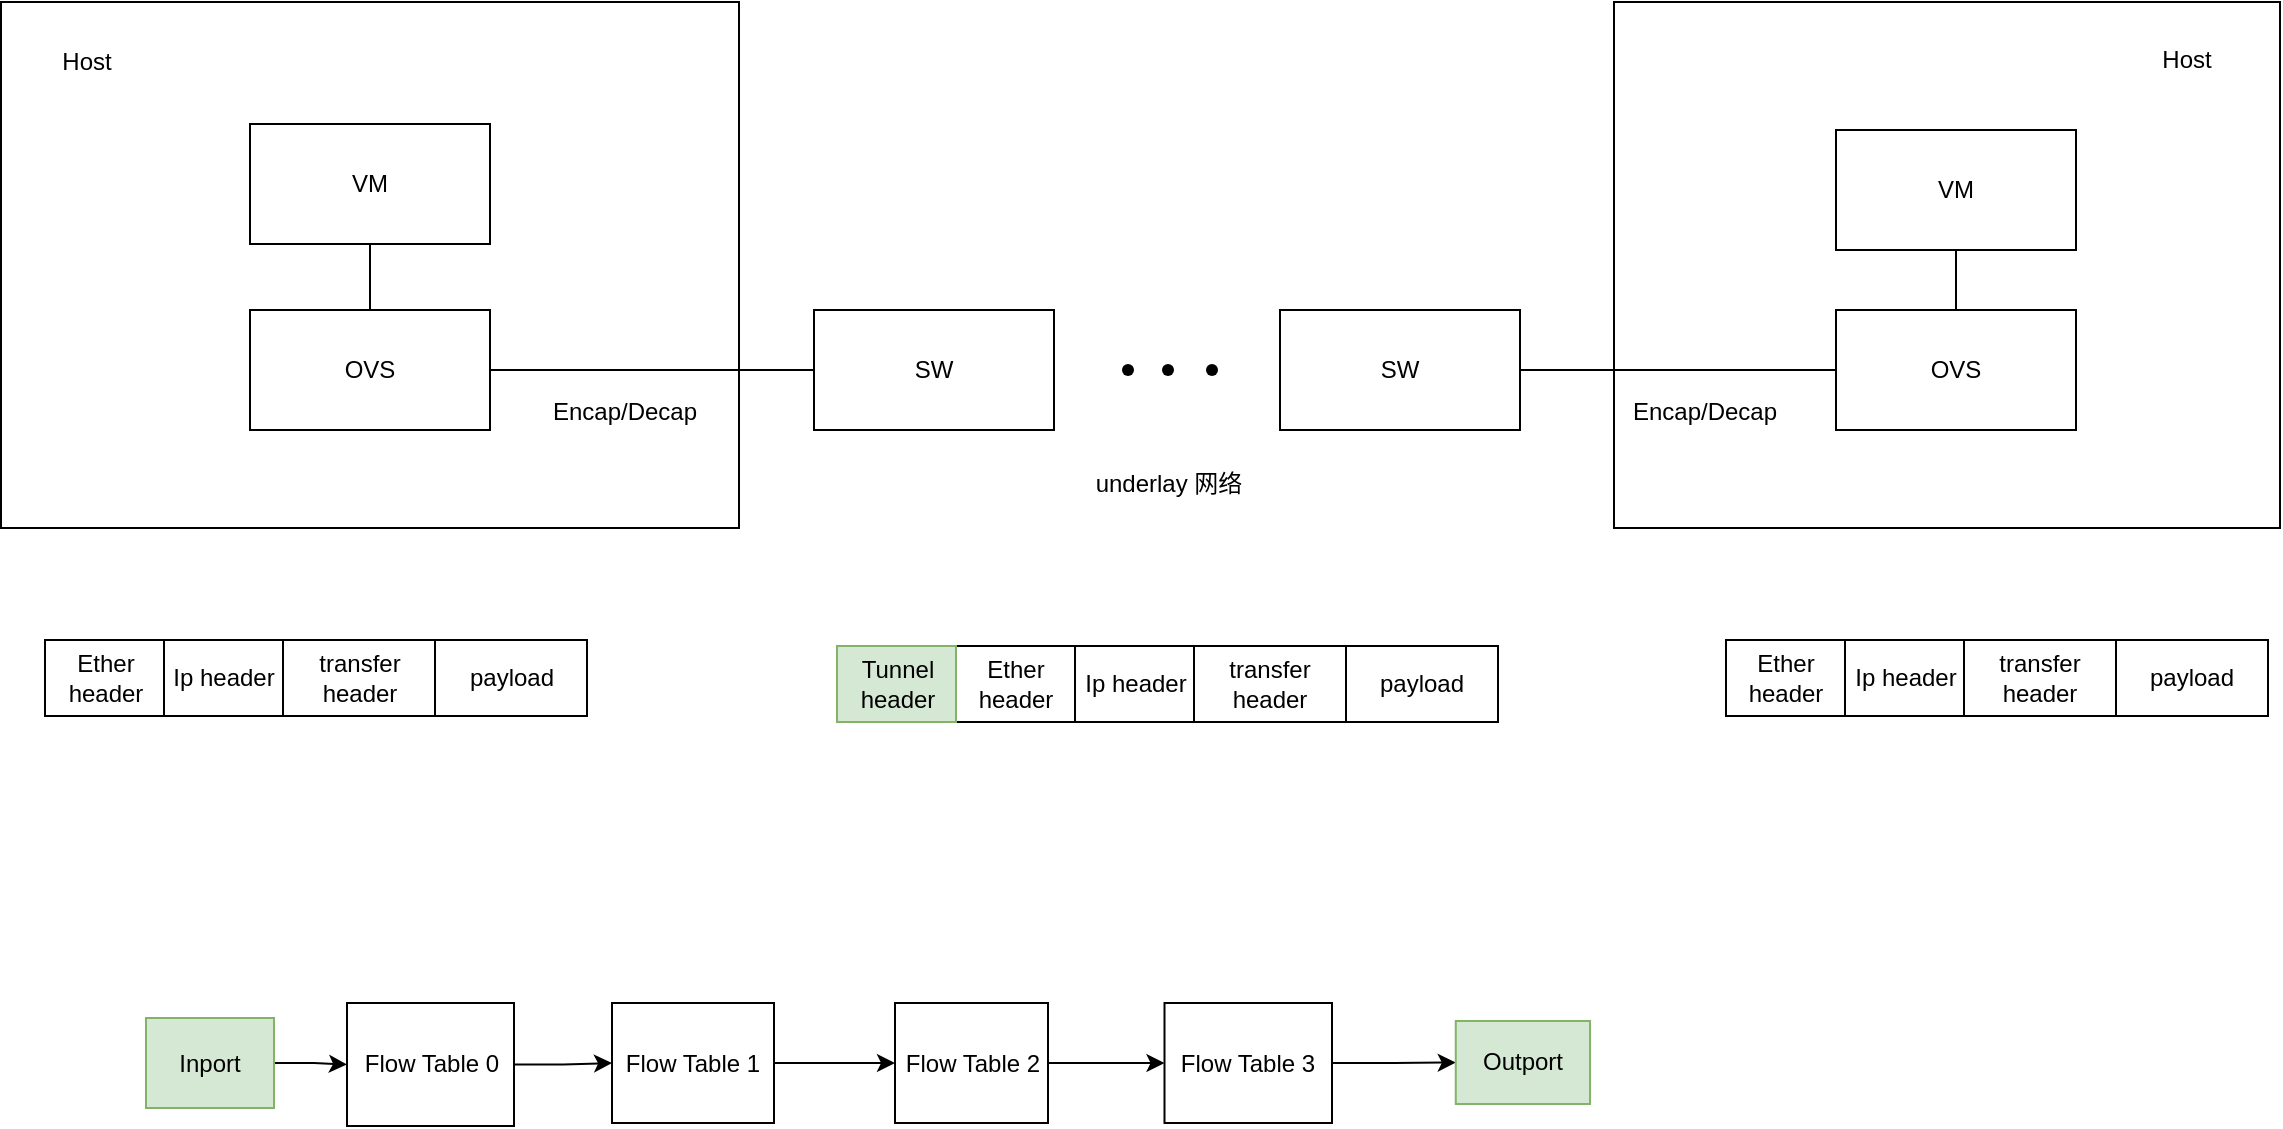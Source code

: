 <mxfile version="25.0.3" pages="2">
  <diagram name="协议栈接收" id="C0K7bel_a-QI5f52vLhB">
    <mxGraphModel dx="2874" dy="1470" grid="0" gridSize="10" guides="1" tooltips="1" connect="1" arrows="1" fold="1" page="0" pageScale="1" pageWidth="827" pageHeight="1169" math="0" shadow="0">
      <root>
        <mxCell id="0" />
        <mxCell id="1" parent="0" />
        <mxCell id="FXNQlnW5VQbBvKTS5fQn-20" value="" style="rounded=0;whiteSpace=wrap;html=1;" vertex="1" parent="1">
          <mxGeometry x="68" y="-62" width="333" height="263" as="geometry" />
        </mxCell>
        <mxCell id="FXNQlnW5VQbBvKTS5fQn-18" value="" style="rounded=0;whiteSpace=wrap;html=1;" vertex="1" parent="1">
          <mxGeometry x="-738.5" y="-62" width="369" height="263" as="geometry" />
        </mxCell>
        <mxCell id="FXNQlnW5VQbBvKTS5fQn-1" value="OVS" style="rounded=0;whiteSpace=wrap;html=1;" vertex="1" parent="1">
          <mxGeometry x="-614" y="92" width="120" height="60" as="geometry" />
        </mxCell>
        <mxCell id="FXNQlnW5VQbBvKTS5fQn-2" value="VM" style="rounded=0;whiteSpace=wrap;html=1;" vertex="1" parent="1">
          <mxGeometry x="-614" y="-1" width="120" height="60" as="geometry" />
        </mxCell>
        <mxCell id="FXNQlnW5VQbBvKTS5fQn-3" value="" style="endArrow=none;html=1;rounded=0;exitX=0.5;exitY=1;exitDx=0;exitDy=0;entryX=0.5;entryY=0;entryDx=0;entryDy=0;" edge="1" parent="1" source="FXNQlnW5VQbBvKTS5fQn-2" target="FXNQlnW5VQbBvKTS5fQn-1">
          <mxGeometry width="50" height="50" relative="1" as="geometry">
            <mxPoint x="175" y="225" as="sourcePoint" />
            <mxPoint x="225" y="175" as="targetPoint" />
          </mxGeometry>
        </mxCell>
        <mxCell id="FXNQlnW5VQbBvKTS5fQn-6" value="OVS" style="rounded=0;whiteSpace=wrap;html=1;" vertex="1" parent="1">
          <mxGeometry x="179" y="92" width="120" height="60" as="geometry" />
        </mxCell>
        <mxCell id="FXNQlnW5VQbBvKTS5fQn-7" value="VM" style="rounded=0;whiteSpace=wrap;html=1;" vertex="1" parent="1">
          <mxGeometry x="179" y="2" width="120" height="60" as="geometry" />
        </mxCell>
        <mxCell id="FXNQlnW5VQbBvKTS5fQn-9" value="" style="endArrow=none;html=1;rounded=0;exitX=0.5;exitY=0;exitDx=0;exitDy=0;entryX=0.5;entryY=1;entryDx=0;entryDy=0;" edge="1" parent="1" source="FXNQlnW5VQbBvKTS5fQn-6" target="FXNQlnW5VQbBvKTS5fQn-7">
          <mxGeometry width="50" height="50" relative="1" as="geometry">
            <mxPoint x="-84" y="132" as="sourcePoint" />
            <mxPoint x="24" y="132" as="targetPoint" />
          </mxGeometry>
        </mxCell>
        <mxCell id="FXNQlnW5VQbBvKTS5fQn-11" value="SW" style="rounded=0;whiteSpace=wrap;html=1;" vertex="1" parent="1">
          <mxGeometry x="-332" y="92" width="120" height="60" as="geometry" />
        </mxCell>
        <mxCell id="FXNQlnW5VQbBvKTS5fQn-12" value="" style="shape=waypoint;sketch=0;size=6;pointerEvents=1;points=[];fillColor=none;resizable=0;rotatable=0;perimeter=centerPerimeter;snapToPoint=1;" vertex="1" parent="1">
          <mxGeometry x="-165" y="112" width="20" height="20" as="geometry" />
        </mxCell>
        <mxCell id="FXNQlnW5VQbBvKTS5fQn-13" value="" style="shape=waypoint;sketch=0;size=6;pointerEvents=1;points=[];fillColor=none;resizable=0;rotatable=0;perimeter=centerPerimeter;snapToPoint=1;" vertex="1" parent="1">
          <mxGeometry x="-185" y="112" width="20" height="20" as="geometry" />
        </mxCell>
        <mxCell id="FXNQlnW5VQbBvKTS5fQn-14" value="" style="shape=waypoint;sketch=0;size=6;pointerEvents=1;points=[];fillColor=none;resizable=0;rotatable=0;perimeter=centerPerimeter;snapToPoint=1;" vertex="1" parent="1">
          <mxGeometry x="-143" y="112" width="20" height="20" as="geometry" />
        </mxCell>
        <mxCell id="FXNQlnW5VQbBvKTS5fQn-15" value="SW" style="rounded=0;whiteSpace=wrap;html=1;" vertex="1" parent="1">
          <mxGeometry x="-99" y="92" width="120" height="60" as="geometry" />
        </mxCell>
        <mxCell id="FXNQlnW5VQbBvKTS5fQn-16" value="" style="endArrow=none;html=1;rounded=0;exitX=1;exitY=0.5;exitDx=0;exitDy=0;entryX=0;entryY=0.5;entryDx=0;entryDy=0;" edge="1" parent="1" source="FXNQlnW5VQbBvKTS5fQn-1" target="FXNQlnW5VQbBvKTS5fQn-11">
          <mxGeometry width="50" height="50" relative="1" as="geometry">
            <mxPoint x="175" y="225" as="sourcePoint" />
            <mxPoint x="225" y="175" as="targetPoint" />
          </mxGeometry>
        </mxCell>
        <mxCell id="FXNQlnW5VQbBvKTS5fQn-17" value="" style="endArrow=none;html=1;rounded=0;exitX=1;exitY=0.5;exitDx=0;exitDy=0;" edge="1" parent="1" source="FXNQlnW5VQbBvKTS5fQn-15" target="FXNQlnW5VQbBvKTS5fQn-6">
          <mxGeometry width="50" height="50" relative="1" as="geometry">
            <mxPoint x="57" y="232" as="sourcePoint" />
            <mxPoint x="118" y="232" as="targetPoint" />
          </mxGeometry>
        </mxCell>
        <mxCell id="FXNQlnW5VQbBvKTS5fQn-19" value="Host" style="text;html=1;align=center;verticalAlign=middle;resizable=0;points=[];autosize=1;strokeColor=none;fillColor=none;" vertex="1" parent="1">
          <mxGeometry x="-718" y="-45" width="43" height="26" as="geometry" />
        </mxCell>
        <mxCell id="FXNQlnW5VQbBvKTS5fQn-21" value="Host" style="text;html=1;align=center;verticalAlign=middle;resizable=0;points=[];autosize=1;strokeColor=none;fillColor=none;" vertex="1" parent="1">
          <mxGeometry x="332" y="-46" width="43" height="26" as="geometry" />
        </mxCell>
        <mxCell id="FXNQlnW5VQbBvKTS5fQn-22" value="Encap/Decap" style="text;html=1;align=center;verticalAlign=middle;resizable=0;points=[];autosize=1;strokeColor=none;fillColor=none;" vertex="1" parent="1">
          <mxGeometry x="-472" y="130" width="90" height="26" as="geometry" />
        </mxCell>
        <mxCell id="FXNQlnW5VQbBvKTS5fQn-23" value="Encap/Decap" style="text;html=1;align=center;verticalAlign=middle;resizable=0;points=[];autosize=1;strokeColor=none;fillColor=none;" vertex="1" parent="1">
          <mxGeometry x="68" y="130" width="90" height="26" as="geometry" />
        </mxCell>
        <mxCell id="FXNQlnW5VQbBvKTS5fQn-24" value="underlay 网络" style="text;html=1;align=center;verticalAlign=middle;resizable=0;points=[];autosize=1;strokeColor=none;fillColor=none;" vertex="1" parent="1">
          <mxGeometry x="-200.5" y="166" width="91" height="26" as="geometry" />
        </mxCell>
        <mxCell id="FXNQlnW5VQbBvKTS5fQn-25" value="Ether header" style="rounded=0;whiteSpace=wrap;html=1;" vertex="1" parent="1">
          <mxGeometry x="-716.5" y="257" width="59.5" height="38" as="geometry" />
        </mxCell>
        <mxCell id="FXNQlnW5VQbBvKTS5fQn-26" value="Ip header" style="rounded=0;whiteSpace=wrap;html=1;" vertex="1" parent="1">
          <mxGeometry x="-657" y="257" width="59.5" height="38" as="geometry" />
        </mxCell>
        <mxCell id="FXNQlnW5VQbBvKTS5fQn-27" value="transfer header" style="rounded=0;whiteSpace=wrap;html=1;" vertex="1" parent="1">
          <mxGeometry x="-597.5" y="257" width="76" height="38" as="geometry" />
        </mxCell>
        <mxCell id="FXNQlnW5VQbBvKTS5fQn-28" value="payload" style="rounded=0;whiteSpace=wrap;html=1;" vertex="1" parent="1">
          <mxGeometry x="-521.5" y="257" width="76" height="38" as="geometry" />
        </mxCell>
        <mxCell id="FXNQlnW5VQbBvKTS5fQn-29" value="Ether header" style="rounded=0;whiteSpace=wrap;html=1;" vertex="1" parent="1">
          <mxGeometry x="124" y="257" width="59.5" height="38" as="geometry" />
        </mxCell>
        <mxCell id="FXNQlnW5VQbBvKTS5fQn-30" value="Ip header" style="rounded=0;whiteSpace=wrap;html=1;" vertex="1" parent="1">
          <mxGeometry x="183.5" y="257" width="59.5" height="38" as="geometry" />
        </mxCell>
        <mxCell id="FXNQlnW5VQbBvKTS5fQn-31" value="transfer header" style="rounded=0;whiteSpace=wrap;html=1;" vertex="1" parent="1">
          <mxGeometry x="243" y="257" width="76" height="38" as="geometry" />
        </mxCell>
        <mxCell id="FXNQlnW5VQbBvKTS5fQn-32" value="payload" style="rounded=0;whiteSpace=wrap;html=1;" vertex="1" parent="1">
          <mxGeometry x="319" y="257" width="76" height="38" as="geometry" />
        </mxCell>
        <mxCell id="FXNQlnW5VQbBvKTS5fQn-33" value="Ether header" style="rounded=0;whiteSpace=wrap;html=1;" vertex="1" parent="1">
          <mxGeometry x="-261" y="260" width="59.5" height="38" as="geometry" />
        </mxCell>
        <mxCell id="FXNQlnW5VQbBvKTS5fQn-34" value="Ip header" style="rounded=0;whiteSpace=wrap;html=1;" vertex="1" parent="1">
          <mxGeometry x="-201.5" y="260" width="59.5" height="38" as="geometry" />
        </mxCell>
        <mxCell id="FXNQlnW5VQbBvKTS5fQn-35" value="transfer header" style="rounded=0;whiteSpace=wrap;html=1;" vertex="1" parent="1">
          <mxGeometry x="-142" y="260" width="76" height="38" as="geometry" />
        </mxCell>
        <mxCell id="FXNQlnW5VQbBvKTS5fQn-36" value="payload" style="rounded=0;whiteSpace=wrap;html=1;" vertex="1" parent="1">
          <mxGeometry x="-66" y="260" width="76" height="38" as="geometry" />
        </mxCell>
        <mxCell id="FXNQlnW5VQbBvKTS5fQn-37" value="Tunnel header" style="rounded=0;whiteSpace=wrap;html=1;fillColor=#d5e8d4;strokeColor=#82b366;" vertex="1" parent="1">
          <mxGeometry x="-320.5" y="260" width="59.5" height="38" as="geometry" />
        </mxCell>
        <mxCell id="FXNQlnW5VQbBvKTS5fQn-44" value="" style="edgeStyle=orthogonalEdgeStyle;rounded=0;orthogonalLoop=1;jettySize=auto;html=1;" edge="1" parent="1" source="FXNQlnW5VQbBvKTS5fQn-38" target="FXNQlnW5VQbBvKTS5fQn-39">
          <mxGeometry relative="1" as="geometry" />
        </mxCell>
        <mxCell id="FXNQlnW5VQbBvKTS5fQn-38" value="Inport" style="rounded=0;whiteSpace=wrap;html=1;fillColor=#d5e8d4;strokeColor=#82b366;" vertex="1" parent="1">
          <mxGeometry x="-666" y="446" width="64" height="45" as="geometry" />
        </mxCell>
        <mxCell id="FXNQlnW5VQbBvKTS5fQn-41" value="" style="edgeStyle=orthogonalEdgeStyle;rounded=0;orthogonalLoop=1;jettySize=auto;html=1;" edge="1" parent="1" source="FXNQlnW5VQbBvKTS5fQn-39" target="FXNQlnW5VQbBvKTS5fQn-40">
          <mxGeometry relative="1" as="geometry" />
        </mxCell>
        <mxCell id="FXNQlnW5VQbBvKTS5fQn-39" value="Flow Table 0" style="rounded=0;whiteSpace=wrap;html=1;" vertex="1" parent="1">
          <mxGeometry x="-565.5" y="438.5" width="83.5" height="61.5" as="geometry" />
        </mxCell>
        <mxCell id="FXNQlnW5VQbBvKTS5fQn-43" value="" style="edgeStyle=orthogonalEdgeStyle;rounded=0;orthogonalLoop=1;jettySize=auto;html=1;" edge="1" parent="1" source="FXNQlnW5VQbBvKTS5fQn-40" target="FXNQlnW5VQbBvKTS5fQn-42">
          <mxGeometry relative="1" as="geometry" />
        </mxCell>
        <mxCell id="FXNQlnW5VQbBvKTS5fQn-40" value="Flow Table 1" style="whiteSpace=wrap;html=1;rounded=0;" vertex="1" parent="1">
          <mxGeometry x="-433" y="438.5" width="81" height="60" as="geometry" />
        </mxCell>
        <mxCell id="FXNQlnW5VQbBvKTS5fQn-46" value="" style="edgeStyle=orthogonalEdgeStyle;rounded=0;orthogonalLoop=1;jettySize=auto;html=1;" edge="1" parent="1" source="FXNQlnW5VQbBvKTS5fQn-42" target="FXNQlnW5VQbBvKTS5fQn-45">
          <mxGeometry relative="1" as="geometry" />
        </mxCell>
        <mxCell id="FXNQlnW5VQbBvKTS5fQn-42" value="Flow Table 2" style="whiteSpace=wrap;html=1;rounded=0;" vertex="1" parent="1">
          <mxGeometry x="-291.5" y="438.5" width="76.5" height="60" as="geometry" />
        </mxCell>
        <mxCell id="FXNQlnW5VQbBvKTS5fQn-48" value="" style="edgeStyle=orthogonalEdgeStyle;rounded=0;orthogonalLoop=1;jettySize=auto;html=1;" edge="1" parent="1" source="FXNQlnW5VQbBvKTS5fQn-45" target="FXNQlnW5VQbBvKTS5fQn-47">
          <mxGeometry relative="1" as="geometry" />
        </mxCell>
        <mxCell id="FXNQlnW5VQbBvKTS5fQn-45" value="Flow Table 3" style="whiteSpace=wrap;html=1;rounded=0;" vertex="1" parent="1">
          <mxGeometry x="-156.75" y="438.5" width="83.75" height="60" as="geometry" />
        </mxCell>
        <mxCell id="FXNQlnW5VQbBvKTS5fQn-47" value="Outport" style="whiteSpace=wrap;html=1;rounded=0;fillColor=#d5e8d4;strokeColor=#82b366;" vertex="1" parent="1">
          <mxGeometry x="-11.12" y="447.5" width="67.13" height="41.5" as="geometry" />
        </mxCell>
      </root>
    </mxGraphModel>
  </diagram>
  <diagram id="3ZGK9W-SznuU1FrnDeVE" name="协议栈发送">
    <mxGraphModel dx="2074" dy="1070" grid="0" gridSize="10" guides="1" tooltips="1" connect="1" arrows="1" fold="1" page="0" pageScale="1" pageWidth="827" pageHeight="1169" math="0" shadow="0">
      <root>
        <mxCell id="0" />
        <mxCell id="1" parent="0" />
      </root>
    </mxGraphModel>
  </diagram>
</mxfile>
